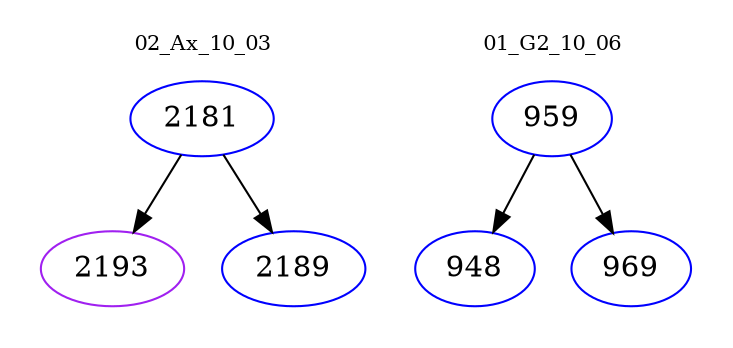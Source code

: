 digraph{
subgraph cluster_0 {
color = white
label = "02_Ax_10_03";
fontsize=10;
T0_2181 [label="2181", color="blue"]
T0_2181 -> T0_2193 [color="black"]
T0_2193 [label="2193", color="purple"]
T0_2181 -> T0_2189 [color="black"]
T0_2189 [label="2189", color="blue"]
}
subgraph cluster_1 {
color = white
label = "01_G2_10_06";
fontsize=10;
T1_959 [label="959", color="blue"]
T1_959 -> T1_948 [color="black"]
T1_948 [label="948", color="blue"]
T1_959 -> T1_969 [color="black"]
T1_969 [label="969", color="blue"]
}
}
